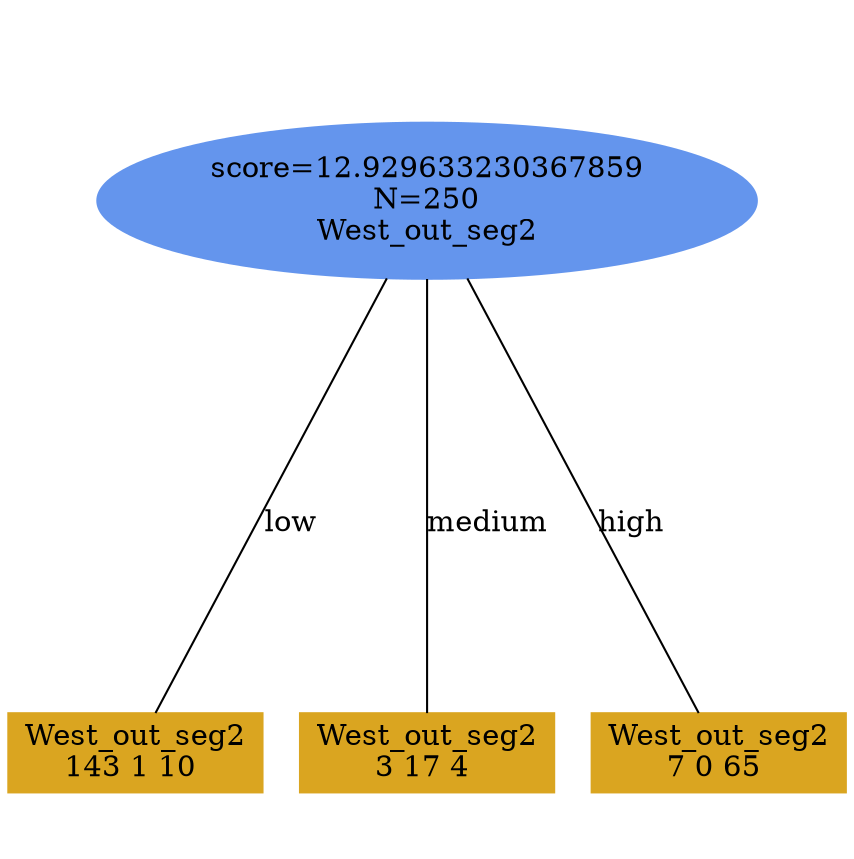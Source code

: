 digraph "DD" {
size = "7.5,10"
ratio=1.0;
center = true;
edge [dir = none];
{ rank = same; node [shape=ellipse, style=filled, color=cornflowerblue];"5675" [label="score=12.929633230367859\nN=250\nWest_out_seg2"];}
{ rank = same; node [shape=box, style=filled, color=goldenrod];"5676" [label="West_out_seg2\n143 1 10 "];}
{ rank = same; node [shape=box, style=filled, color=goldenrod];"5677" [label="West_out_seg2\n3 17 4 "];}
{ rank = same; node [shape=box, style=filled, color=goldenrod];"5678" [label="West_out_seg2\n7 0 65 "];}
"5675" -> "5676" [label = "low"];
"5675" -> "5677" [label = "medium"];
"5675" -> "5678" [label = "high"];

}